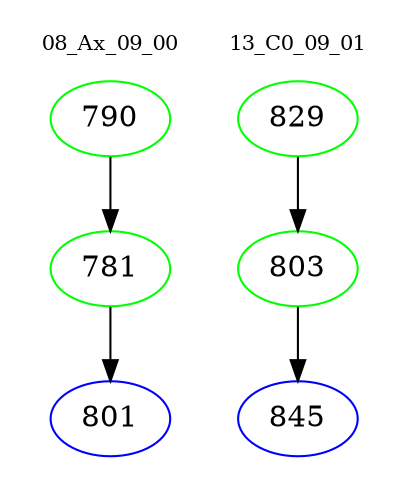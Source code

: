 digraph{
subgraph cluster_0 {
color = white
label = "08_Ax_09_00";
fontsize=10;
T0_790 [label="790", color="green"]
T0_790 -> T0_781 [color="black"]
T0_781 [label="781", color="green"]
T0_781 -> T0_801 [color="black"]
T0_801 [label="801", color="blue"]
}
subgraph cluster_1 {
color = white
label = "13_C0_09_01";
fontsize=10;
T1_829 [label="829", color="green"]
T1_829 -> T1_803 [color="black"]
T1_803 [label="803", color="green"]
T1_803 -> T1_845 [color="black"]
T1_845 [label="845", color="blue"]
}
}
